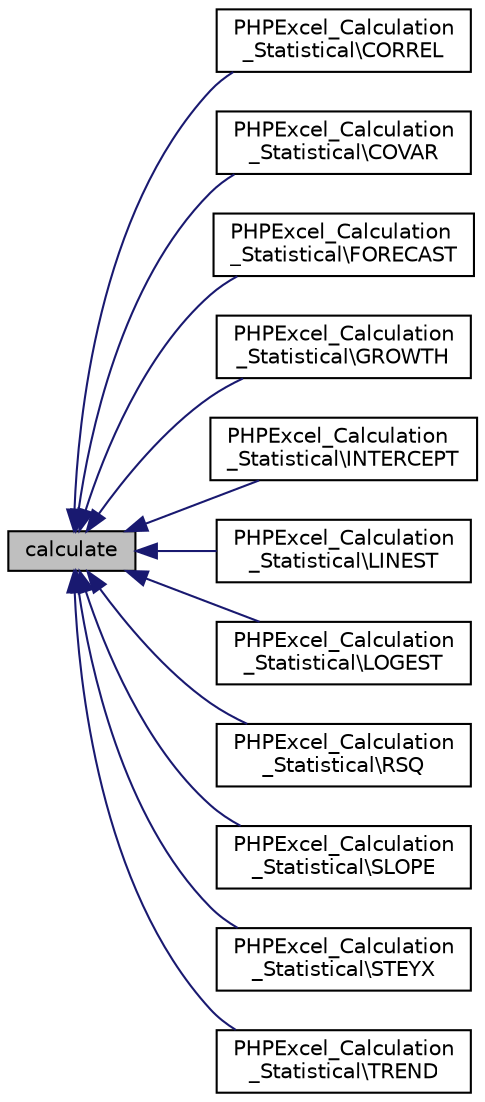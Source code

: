 digraph "calculate"
{
  edge [fontname="Helvetica",fontsize="10",labelfontname="Helvetica",labelfontsize="10"];
  node [fontname="Helvetica",fontsize="10",shape=record];
  rankdir="LR";
  Node1 [label="calculate",height=0.2,width=0.4,color="black", fillcolor="grey75", style="filled", fontcolor="black"];
  Node1 -> Node2 [dir="back",color="midnightblue",fontsize="10",style="solid",fontname="Helvetica"];
  Node2 [label="PHPExcel_Calculation\l_Statistical\\CORREL",height=0.2,width=0.4,color="black", fillcolor="white", style="filled",URL="$class_p_h_p_excel___calculation___statistical.html#adf175fa608bf2bde8c342cfe78441a1b"];
  Node1 -> Node3 [dir="back",color="midnightblue",fontsize="10",style="solid",fontname="Helvetica"];
  Node3 [label="PHPExcel_Calculation\l_Statistical\\COVAR",height=0.2,width=0.4,color="black", fillcolor="white", style="filled",URL="$class_p_h_p_excel___calculation___statistical.html#a57922af3d6ded28f7a45109abb10d1cc"];
  Node1 -> Node4 [dir="back",color="midnightblue",fontsize="10",style="solid",fontname="Helvetica"];
  Node4 [label="PHPExcel_Calculation\l_Statistical\\FORECAST",height=0.2,width=0.4,color="black", fillcolor="white", style="filled",URL="$class_p_h_p_excel___calculation___statistical.html#ae6004f0ccecbd138e2f4313f194e38db"];
  Node1 -> Node5 [dir="back",color="midnightblue",fontsize="10",style="solid",fontname="Helvetica"];
  Node5 [label="PHPExcel_Calculation\l_Statistical\\GROWTH",height=0.2,width=0.4,color="black", fillcolor="white", style="filled",URL="$class_p_h_p_excel___calculation___statistical.html#a810ecbfdd86c09e2c5a04af89f478642"];
  Node1 -> Node6 [dir="back",color="midnightblue",fontsize="10",style="solid",fontname="Helvetica"];
  Node6 [label="PHPExcel_Calculation\l_Statistical\\INTERCEPT",height=0.2,width=0.4,color="black", fillcolor="white", style="filled",URL="$class_p_h_p_excel___calculation___statistical.html#aa8d57a97bad69859f8bacbe630b89c71"];
  Node1 -> Node7 [dir="back",color="midnightblue",fontsize="10",style="solid",fontname="Helvetica"];
  Node7 [label="PHPExcel_Calculation\l_Statistical\\LINEST",height=0.2,width=0.4,color="black", fillcolor="white", style="filled",URL="$class_p_h_p_excel___calculation___statistical.html#ae5beee9a5730c518259ec59114fe0443"];
  Node1 -> Node8 [dir="back",color="midnightblue",fontsize="10",style="solid",fontname="Helvetica"];
  Node8 [label="PHPExcel_Calculation\l_Statistical\\LOGEST",height=0.2,width=0.4,color="black", fillcolor="white", style="filled",URL="$class_p_h_p_excel___calculation___statistical.html#a549fda0a923729522c6a049413dba3de"];
  Node1 -> Node9 [dir="back",color="midnightblue",fontsize="10",style="solid",fontname="Helvetica"];
  Node9 [label="PHPExcel_Calculation\l_Statistical\\RSQ",height=0.2,width=0.4,color="black", fillcolor="white", style="filled",URL="$class_p_h_p_excel___calculation___statistical.html#a27dfb06a6b56498da2ff2b2e3dd8e2e7"];
  Node1 -> Node10 [dir="back",color="midnightblue",fontsize="10",style="solid",fontname="Helvetica"];
  Node10 [label="PHPExcel_Calculation\l_Statistical\\SLOPE",height=0.2,width=0.4,color="black", fillcolor="white", style="filled",URL="$class_p_h_p_excel___calculation___statistical.html#a68d957fd97c71f1722d8f25d5bd31d7e"];
  Node1 -> Node11 [dir="back",color="midnightblue",fontsize="10",style="solid",fontname="Helvetica"];
  Node11 [label="PHPExcel_Calculation\l_Statistical\\STEYX",height=0.2,width=0.4,color="black", fillcolor="white", style="filled",URL="$class_p_h_p_excel___calculation___statistical.html#a3e2304fe636b3b4d59fc1ed06f1fae36"];
  Node1 -> Node12 [dir="back",color="midnightblue",fontsize="10",style="solid",fontname="Helvetica"];
  Node12 [label="PHPExcel_Calculation\l_Statistical\\TREND",height=0.2,width=0.4,color="black", fillcolor="white", style="filled",URL="$class_p_h_p_excel___calculation___statistical.html#a20eba8bf30d60010237d7e603572ec91"];
}
